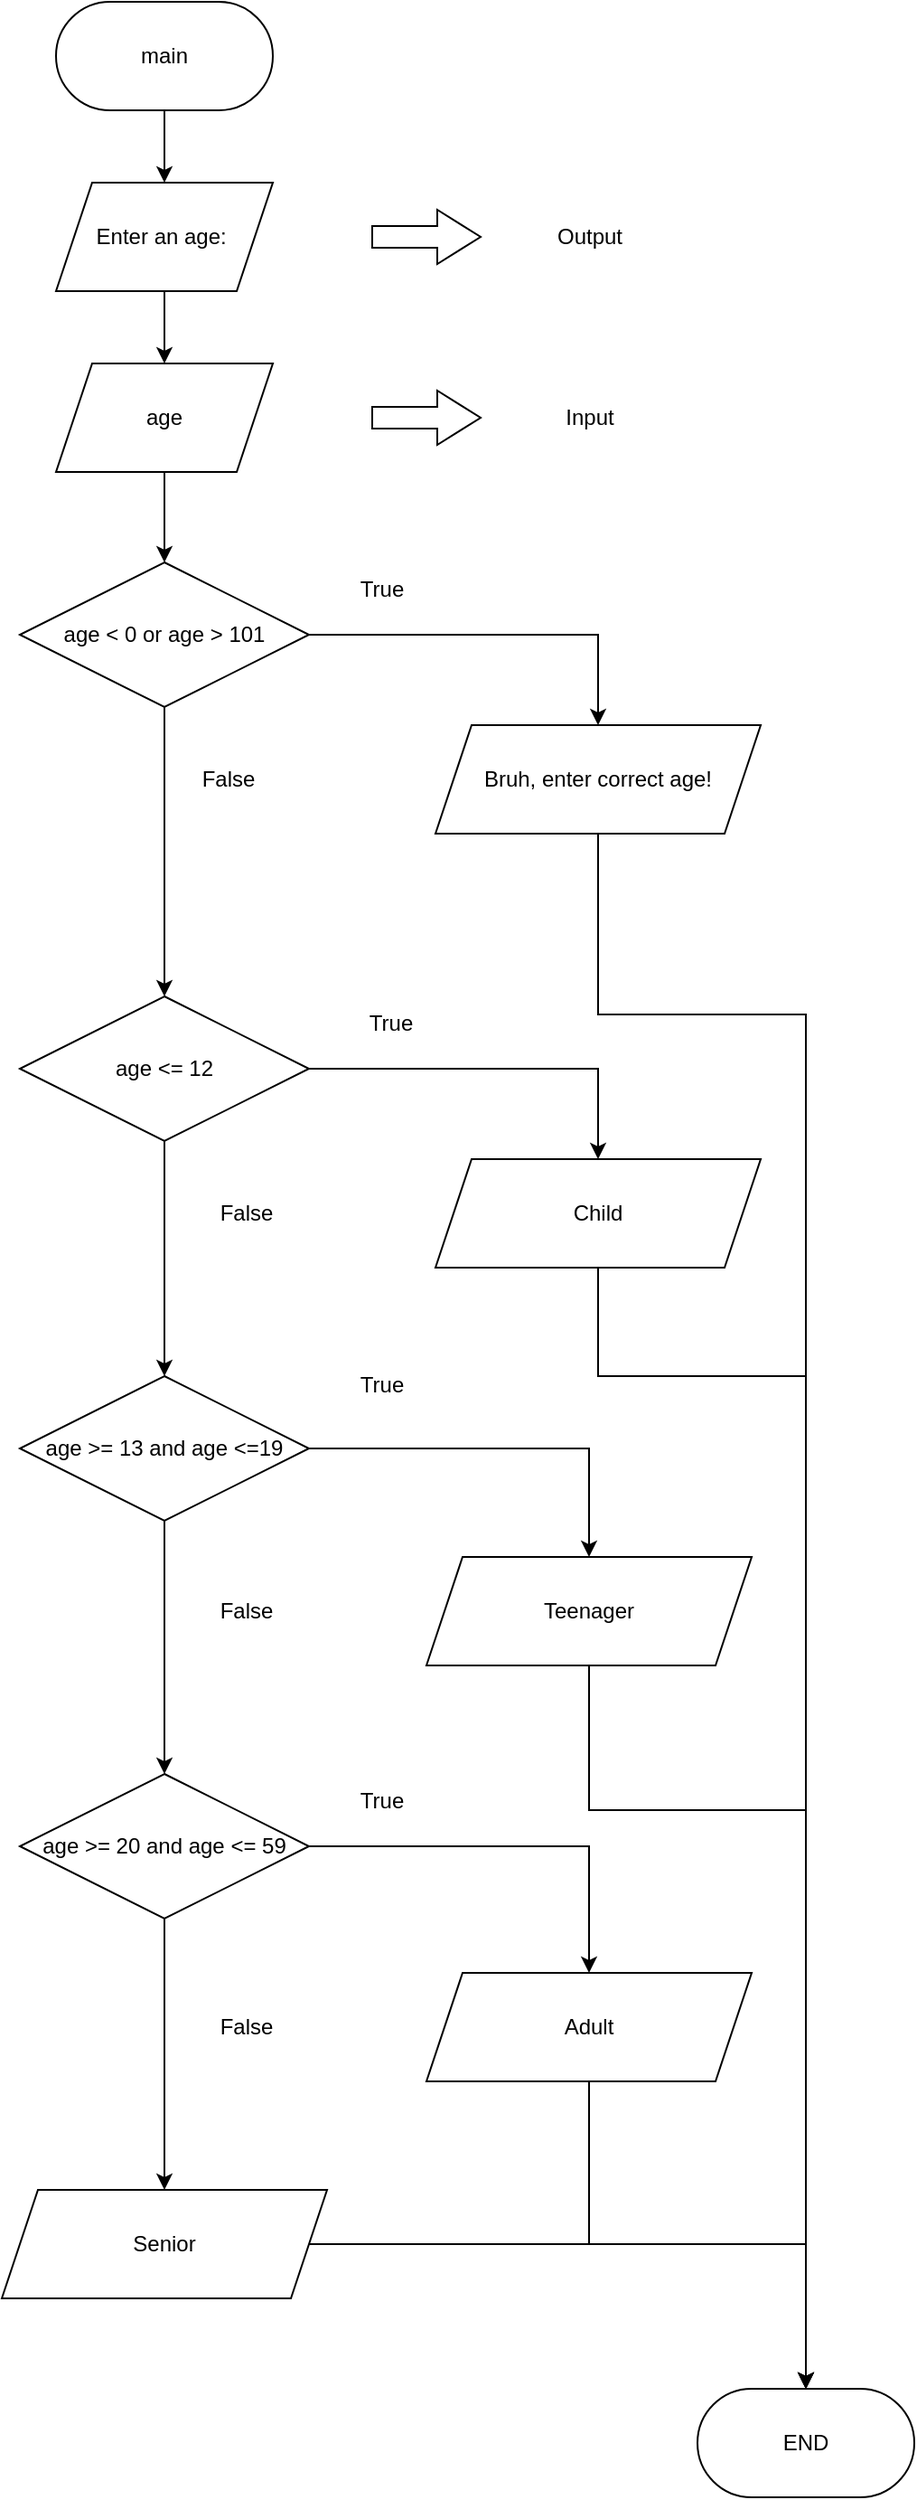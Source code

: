 <mxfile version="26.2.2">
  <diagram name="Page-1" id="FEWSBtZ8J3eofuhM5Iqp">
    <mxGraphModel dx="926" dy="490" grid="1" gridSize="10" guides="1" tooltips="1" connect="1" arrows="1" fold="1" page="1" pageScale="1" pageWidth="850" pageHeight="1100" math="0" shadow="0">
      <root>
        <mxCell id="0" />
        <mxCell id="1" parent="0" />
        <mxCell id="WIgLBIj8hWDpg_bUALhX-2" value="" style="edgeStyle=orthogonalEdgeStyle;rounded=0;orthogonalLoop=1;jettySize=auto;html=1;" parent="1" source="0ZG6juRfgKcEjeteWECT-1" target="WIgLBIj8hWDpg_bUALhX-1" edge="1">
          <mxGeometry relative="1" as="geometry" />
        </mxCell>
        <mxCell id="0ZG6juRfgKcEjeteWECT-1" value="main" style="rounded=1;whiteSpace=wrap;html=1;arcSize=50;" parent="1" vertex="1">
          <mxGeometry x="365" y="40" width="120" height="60" as="geometry" />
        </mxCell>
        <mxCell id="WIgLBIj8hWDpg_bUALhX-4" value="" style="edgeStyle=orthogonalEdgeStyle;rounded=0;orthogonalLoop=1;jettySize=auto;html=1;" parent="1" source="WIgLBIj8hWDpg_bUALhX-1" target="WIgLBIj8hWDpg_bUALhX-3" edge="1">
          <mxGeometry relative="1" as="geometry" />
        </mxCell>
        <mxCell id="WIgLBIj8hWDpg_bUALhX-1" value="Enter an age:&amp;nbsp;" style="shape=parallelogram;perimeter=parallelogramPerimeter;whiteSpace=wrap;html=1;fixedSize=1;" parent="1" vertex="1">
          <mxGeometry x="365" y="140" width="120" height="60" as="geometry" />
        </mxCell>
        <mxCell id="WIgLBIj8hWDpg_bUALhX-8" value="" style="edgeStyle=orthogonalEdgeStyle;rounded=0;orthogonalLoop=1;jettySize=auto;html=1;" parent="1" source="WIgLBIj8hWDpg_bUALhX-3" target="WIgLBIj8hWDpg_bUALhX-7" edge="1">
          <mxGeometry relative="1" as="geometry" />
        </mxCell>
        <mxCell id="WIgLBIj8hWDpg_bUALhX-3" value="age" style="shape=parallelogram;perimeter=parallelogramPerimeter;whiteSpace=wrap;html=1;fixedSize=1;" parent="1" vertex="1">
          <mxGeometry x="365" y="240" width="120" height="60" as="geometry" />
        </mxCell>
        <mxCell id="WIgLBIj8hWDpg_bUALhX-5" value="" style="shape=singleArrow;whiteSpace=wrap;html=1;arrowWidth=0.4;arrowSize=0.4;" parent="1" vertex="1">
          <mxGeometry x="540" y="255" width="60" height="30" as="geometry" />
        </mxCell>
        <mxCell id="WIgLBIj8hWDpg_bUALhX-6" value="Input" style="text;html=1;align=center;verticalAlign=middle;resizable=0;points=[];autosize=1;strokeColor=none;fillColor=none;" parent="1" vertex="1">
          <mxGeometry x="635" y="255" width="50" height="30" as="geometry" />
        </mxCell>
        <mxCell id="WIgLBIj8hWDpg_bUALhX-10" style="edgeStyle=orthogonalEdgeStyle;rounded=0;orthogonalLoop=1;jettySize=auto;html=1;" parent="1" source="WIgLBIj8hWDpg_bUALhX-7" target="WIgLBIj8hWDpg_bUALhX-9" edge="1">
          <mxGeometry relative="1" as="geometry" />
        </mxCell>
        <mxCell id="X-1pD_oYYox7-ncsUTq6-3" style="edgeStyle=orthogonalEdgeStyle;rounded=0;orthogonalLoop=1;jettySize=auto;html=1;" edge="1" parent="1" source="WIgLBIj8hWDpg_bUALhX-7" target="X-1pD_oYYox7-ncsUTq6-2">
          <mxGeometry relative="1" as="geometry" />
        </mxCell>
        <mxCell id="WIgLBIj8hWDpg_bUALhX-7" value="age &amp;lt; 0 or age &amp;gt; 101" style="rhombus;whiteSpace=wrap;html=1;" parent="1" vertex="1">
          <mxGeometry x="345" y="350" width="160" height="80" as="geometry" />
        </mxCell>
        <mxCell id="X-1pD_oYYox7-ncsUTq6-31" style="edgeStyle=orthogonalEdgeStyle;rounded=0;orthogonalLoop=1;jettySize=auto;html=1;entryX=0.5;entryY=0;entryDx=0;entryDy=0;" edge="1" parent="1" source="WIgLBIj8hWDpg_bUALhX-9" target="X-1pD_oYYox7-ncsUTq6-26">
          <mxGeometry relative="1" as="geometry">
            <Array as="points">
              <mxPoint x="665" y="600" />
              <mxPoint x="780" y="600" />
            </Array>
          </mxGeometry>
        </mxCell>
        <mxCell id="WIgLBIj8hWDpg_bUALhX-9" value="Bruh, enter correct age!" style="shape=parallelogram;perimeter=parallelogramPerimeter;whiteSpace=wrap;html=1;fixedSize=1;" parent="1" vertex="1">
          <mxGeometry x="575" y="440" width="180" height="60" as="geometry" />
        </mxCell>
        <mxCell id="WIgLBIj8hWDpg_bUALhX-11" value="True" style="text;html=1;align=center;verticalAlign=middle;resizable=0;points=[];autosize=1;strokeColor=none;fillColor=none;" parent="1" vertex="1">
          <mxGeometry x="520" y="350" width="50" height="30" as="geometry" />
        </mxCell>
        <mxCell id="X-1pD_oYYox7-ncsUTq6-1" value="True" style="text;html=1;align=center;verticalAlign=middle;resizable=0;points=[];autosize=1;strokeColor=none;fillColor=none;" vertex="1" parent="1">
          <mxGeometry x="525" y="590" width="50" height="30" as="geometry" />
        </mxCell>
        <mxCell id="X-1pD_oYYox7-ncsUTq6-5" style="edgeStyle=orthogonalEdgeStyle;rounded=0;orthogonalLoop=1;jettySize=auto;html=1;" edge="1" parent="1" source="X-1pD_oYYox7-ncsUTq6-2" target="X-1pD_oYYox7-ncsUTq6-4">
          <mxGeometry relative="1" as="geometry" />
        </mxCell>
        <mxCell id="X-1pD_oYYox7-ncsUTq6-7" style="edgeStyle=orthogonalEdgeStyle;rounded=0;orthogonalLoop=1;jettySize=auto;html=1;" edge="1" parent="1" source="X-1pD_oYYox7-ncsUTq6-2" target="X-1pD_oYYox7-ncsUTq6-6">
          <mxGeometry relative="1" as="geometry" />
        </mxCell>
        <mxCell id="X-1pD_oYYox7-ncsUTq6-2" value="age &amp;lt;= 12" style="rhombus;whiteSpace=wrap;html=1;" vertex="1" parent="1">
          <mxGeometry x="345" y="590" width="160" height="80" as="geometry" />
        </mxCell>
        <mxCell id="X-1pD_oYYox7-ncsUTq6-30" style="edgeStyle=orthogonalEdgeStyle;rounded=0;orthogonalLoop=1;jettySize=auto;html=1;entryX=0.5;entryY=0;entryDx=0;entryDy=0;" edge="1" parent="1" source="X-1pD_oYYox7-ncsUTq6-4" target="X-1pD_oYYox7-ncsUTq6-26">
          <mxGeometry relative="1" as="geometry">
            <Array as="points">
              <mxPoint x="665" y="800" />
              <mxPoint x="780" y="800" />
            </Array>
          </mxGeometry>
        </mxCell>
        <mxCell id="X-1pD_oYYox7-ncsUTq6-4" value="Child" style="shape=parallelogram;perimeter=parallelogramPerimeter;whiteSpace=wrap;html=1;fixedSize=1;" vertex="1" parent="1">
          <mxGeometry x="575" y="680" width="180" height="60" as="geometry" />
        </mxCell>
        <mxCell id="X-1pD_oYYox7-ncsUTq6-10" style="edgeStyle=orthogonalEdgeStyle;rounded=0;orthogonalLoop=1;jettySize=auto;html=1;" edge="1" parent="1" source="X-1pD_oYYox7-ncsUTq6-6" target="X-1pD_oYYox7-ncsUTq6-8">
          <mxGeometry relative="1" as="geometry" />
        </mxCell>
        <mxCell id="X-1pD_oYYox7-ncsUTq6-12" style="edgeStyle=orthogonalEdgeStyle;rounded=0;orthogonalLoop=1;jettySize=auto;html=1;" edge="1" parent="1" source="X-1pD_oYYox7-ncsUTq6-6" target="X-1pD_oYYox7-ncsUTq6-11">
          <mxGeometry relative="1" as="geometry" />
        </mxCell>
        <mxCell id="X-1pD_oYYox7-ncsUTq6-6" value="age &amp;gt;= 13 and age &amp;lt;=19" style="rhombus;whiteSpace=wrap;html=1;" vertex="1" parent="1">
          <mxGeometry x="345" y="800" width="160" height="80" as="geometry" />
        </mxCell>
        <mxCell id="X-1pD_oYYox7-ncsUTq6-29" style="edgeStyle=orthogonalEdgeStyle;rounded=0;orthogonalLoop=1;jettySize=auto;html=1;entryX=0.5;entryY=0;entryDx=0;entryDy=0;" edge="1" parent="1" source="X-1pD_oYYox7-ncsUTq6-8" target="X-1pD_oYYox7-ncsUTq6-26">
          <mxGeometry relative="1" as="geometry">
            <Array as="points">
              <mxPoint x="660" y="1040" />
              <mxPoint x="780" y="1040" />
            </Array>
          </mxGeometry>
        </mxCell>
        <mxCell id="X-1pD_oYYox7-ncsUTq6-8" value="Teenager" style="shape=parallelogram;perimeter=parallelogramPerimeter;whiteSpace=wrap;html=1;fixedSize=1;" vertex="1" parent="1">
          <mxGeometry x="570" y="900" width="180" height="60" as="geometry" />
        </mxCell>
        <mxCell id="X-1pD_oYYox7-ncsUTq6-9" value="True" style="text;html=1;align=center;verticalAlign=middle;resizable=0;points=[];autosize=1;strokeColor=none;fillColor=none;" vertex="1" parent="1">
          <mxGeometry x="520" y="790" width="50" height="30" as="geometry" />
        </mxCell>
        <mxCell id="X-1pD_oYYox7-ncsUTq6-14" style="edgeStyle=orthogonalEdgeStyle;rounded=0;orthogonalLoop=1;jettySize=auto;html=1;entryX=0.5;entryY=0;entryDx=0;entryDy=0;" edge="1" parent="1" source="X-1pD_oYYox7-ncsUTq6-11" target="X-1pD_oYYox7-ncsUTq6-13">
          <mxGeometry relative="1" as="geometry" />
        </mxCell>
        <mxCell id="X-1pD_oYYox7-ncsUTq6-17" style="edgeStyle=orthogonalEdgeStyle;rounded=0;orthogonalLoop=1;jettySize=auto;html=1;" edge="1" parent="1" source="X-1pD_oYYox7-ncsUTq6-11">
          <mxGeometry relative="1" as="geometry">
            <mxPoint x="425" y="1250" as="targetPoint" />
          </mxGeometry>
        </mxCell>
        <mxCell id="X-1pD_oYYox7-ncsUTq6-11" value="age &amp;gt;= 20 and age &amp;lt;= 59" style="rhombus;whiteSpace=wrap;html=1;" vertex="1" parent="1">
          <mxGeometry x="345" y="1020" width="160" height="80" as="geometry" />
        </mxCell>
        <mxCell id="X-1pD_oYYox7-ncsUTq6-28" style="edgeStyle=orthogonalEdgeStyle;rounded=0;orthogonalLoop=1;jettySize=auto;html=1;" edge="1" parent="1" source="X-1pD_oYYox7-ncsUTq6-13" target="X-1pD_oYYox7-ncsUTq6-26">
          <mxGeometry relative="1" as="geometry">
            <Array as="points">
              <mxPoint x="660" y="1280" />
              <mxPoint x="780" y="1280" />
            </Array>
          </mxGeometry>
        </mxCell>
        <mxCell id="X-1pD_oYYox7-ncsUTq6-13" value="Adult" style="shape=parallelogram;perimeter=parallelogramPerimeter;whiteSpace=wrap;html=1;fixedSize=1;" vertex="1" parent="1">
          <mxGeometry x="570" y="1130" width="180" height="60" as="geometry" />
        </mxCell>
        <mxCell id="X-1pD_oYYox7-ncsUTq6-15" value="True" style="text;html=1;align=center;verticalAlign=middle;resizable=0;points=[];autosize=1;strokeColor=none;fillColor=none;" vertex="1" parent="1">
          <mxGeometry x="520" y="1020" width="50" height="30" as="geometry" />
        </mxCell>
        <mxCell id="X-1pD_oYYox7-ncsUTq6-27" style="edgeStyle=orthogonalEdgeStyle;rounded=0;orthogonalLoop=1;jettySize=auto;html=1;" edge="1" parent="1" source="X-1pD_oYYox7-ncsUTq6-18" target="X-1pD_oYYox7-ncsUTq6-26">
          <mxGeometry relative="1" as="geometry" />
        </mxCell>
        <mxCell id="X-1pD_oYYox7-ncsUTq6-18" value="Senior" style="shape=parallelogram;perimeter=parallelogramPerimeter;whiteSpace=wrap;html=1;fixedSize=1;" vertex="1" parent="1">
          <mxGeometry x="335" y="1250" width="180" height="60" as="geometry" />
        </mxCell>
        <mxCell id="X-1pD_oYYox7-ncsUTq6-21" value="False" style="text;html=1;align=center;verticalAlign=middle;resizable=0;points=[];autosize=1;strokeColor=none;fillColor=none;" vertex="1" parent="1">
          <mxGeometry x="435" y="455" width="50" height="30" as="geometry" />
        </mxCell>
        <mxCell id="X-1pD_oYYox7-ncsUTq6-22" value="False" style="text;html=1;align=center;verticalAlign=middle;resizable=0;points=[];autosize=1;strokeColor=none;fillColor=none;" vertex="1" parent="1">
          <mxGeometry x="445" y="695" width="50" height="30" as="geometry" />
        </mxCell>
        <mxCell id="X-1pD_oYYox7-ncsUTq6-23" value="False" style="text;html=1;align=center;verticalAlign=middle;resizable=0;points=[];autosize=1;strokeColor=none;fillColor=none;" vertex="1" parent="1">
          <mxGeometry x="445" y="915" width="50" height="30" as="geometry" />
        </mxCell>
        <mxCell id="X-1pD_oYYox7-ncsUTq6-24" value="False" style="text;html=1;align=center;verticalAlign=middle;resizable=0;points=[];autosize=1;strokeColor=none;fillColor=none;" vertex="1" parent="1">
          <mxGeometry x="445" y="1145" width="50" height="30" as="geometry" />
        </mxCell>
        <mxCell id="X-1pD_oYYox7-ncsUTq6-26" value="END" style="rounded=1;whiteSpace=wrap;html=1;arcSize=50;" vertex="1" parent="1">
          <mxGeometry x="720" y="1360" width="120" height="60" as="geometry" />
        </mxCell>
        <mxCell id="X-1pD_oYYox7-ncsUTq6-32" value="" style="shape=singleArrow;whiteSpace=wrap;html=1;arrowWidth=0.4;arrowSize=0.4;" vertex="1" parent="1">
          <mxGeometry x="540" y="155" width="60" height="30" as="geometry" />
        </mxCell>
        <mxCell id="X-1pD_oYYox7-ncsUTq6-33" value="Output" style="text;html=1;align=center;verticalAlign=middle;resizable=0;points=[];autosize=1;strokeColor=none;fillColor=none;" vertex="1" parent="1">
          <mxGeometry x="630" y="155" width="60" height="30" as="geometry" />
        </mxCell>
      </root>
    </mxGraphModel>
  </diagram>
</mxfile>
